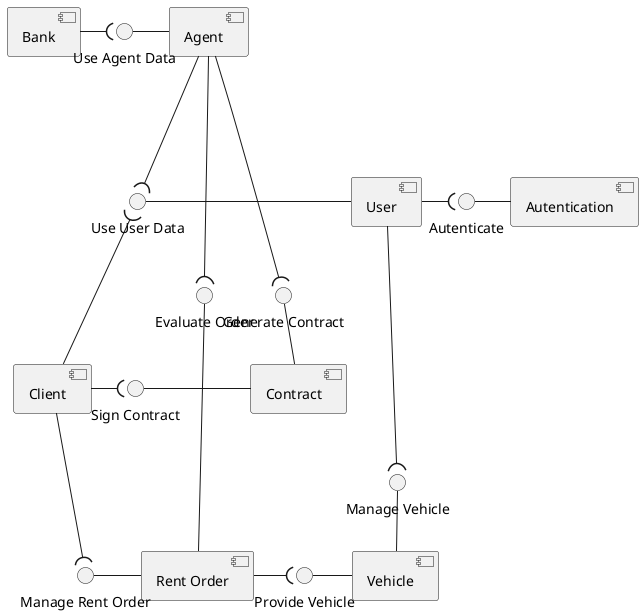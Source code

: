@startuml

component User
component Client
component Agent
component Bank
component Contract
component Vehicle
component Autentication
component "Rent Order" as Order

interface "Use User Data" as UserData
interface "Use Agent Data" as AgentData
interface Autenticate
interface "Generate Contract" as GenerateC
interface "Sign Contract" as SignC
interface "Provide Vehicle" as ProvideV
interface "Manage Vehicle" as MangeV
interface "Manage Rent Order" as MangeR
interface "Evaluate Order" as EvaluteOrder

Autenticate - Autentication
UserData - User
AgentData - Agent
GenerateC - Contract
SignC - Contract
ProvideV - Vehicle
MangeV - Vehicle
EvaluteOrder - Order
MangeR - Order

User --right-( Autenticate
User --down-( MangeV

Client --up-( UserData
Client -right--( SignC
Client --down-( MangeR

Agent ---( UserData
Agent ---( GenerateC
Agent ---( EvaluteOrder

Bank --right-( AgentData

Order --right-( ProvideV

@enduml